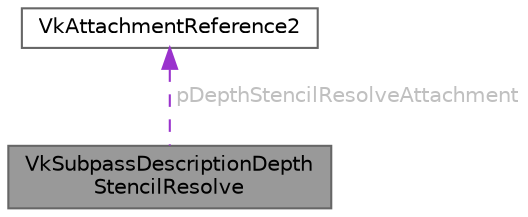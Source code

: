 digraph "VkSubpassDescriptionDepthStencilResolve"
{
 // LATEX_PDF_SIZE
  bgcolor="transparent";
  edge [fontname=Helvetica,fontsize=10,labelfontname=Helvetica,labelfontsize=10];
  node [fontname=Helvetica,fontsize=10,shape=box,height=0.2,width=0.4];
  Node1 [id="Node000001",label="VkSubpassDescriptionDepth\lStencilResolve",height=0.2,width=0.4,color="gray40", fillcolor="grey60", style="filled", fontcolor="black",tooltip=" "];
  Node2 -> Node1 [id="edge1_Node000001_Node000002",dir="back",color="darkorchid3",style="dashed",tooltip=" ",label=" pDepthStencilResolveAttachment",fontcolor="grey" ];
  Node2 [id="Node000002",label="VkAttachmentReference2",height=0.2,width=0.4,color="gray40", fillcolor="white", style="filled",URL="$struct_vk_attachment_reference2.html",tooltip=" "];
}
